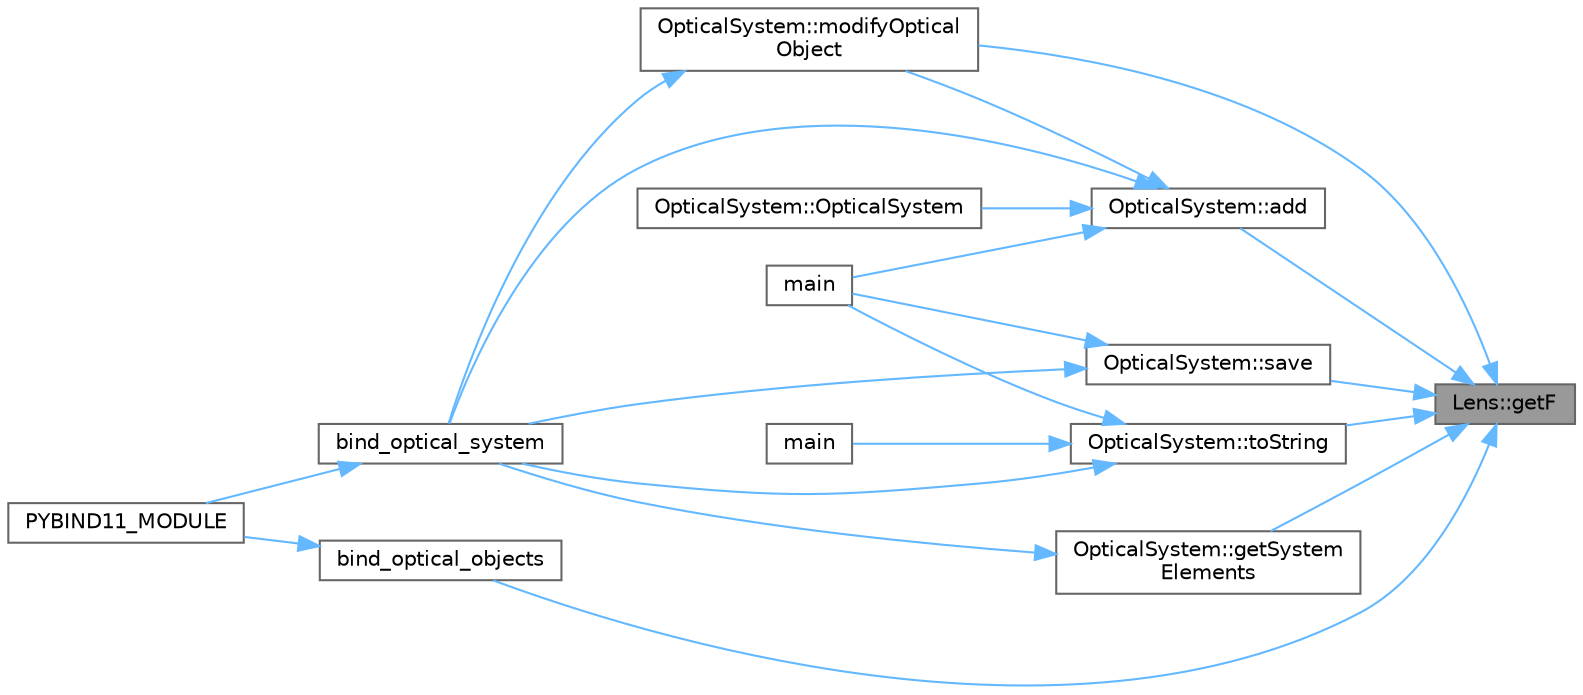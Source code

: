 digraph "Lens::getF"
{
 // LATEX_PDF_SIZE
  bgcolor="transparent";
  edge [fontname=Helvetica,fontsize=10,labelfontname=Helvetica,labelfontsize=10];
  node [fontname=Helvetica,fontsize=10,shape=box,height=0.2,width=0.4];
  rankdir="RL";
  Node1 [id="Node000001",label="Lens::getF",height=0.2,width=0.4,color="gray40", fillcolor="grey60", style="filled", fontcolor="black",tooltip="Retrieves the focal length of the lens."];
  Node1 -> Node2 [id="edge1_Node000001_Node000002",dir="back",color="steelblue1",style="solid",tooltip=" "];
  Node2 [id="Node000002",label="OpticalSystem::add",height=0.2,width=0.4,color="grey40", fillcolor="white", style="filled",URL="$classOpticalSystem.html#ae6db07d9e1f87f8e806754e82ade380e",tooltip="Adds an OpticalObject to the system."];
  Node2 -> Node3 [id="edge2_Node000002_Node000003",dir="back",color="steelblue1",style="solid",tooltip=" "];
  Node3 [id="Node000003",label="bind_optical_system",height=0.2,width=0.4,color="grey40", fillcolor="white", style="filled",URL="$bind__optical__system_8cpp.html#a4d9ce1c1e7f84524c60bc1fcaf35fb22",tooltip="Binds the C++ ray structure and OpticalSystem class to Python."];
  Node3 -> Node4 [id="edge3_Node000003_Node000004",dir="back",color="steelblue1",style="solid",tooltip=" "];
  Node4 [id="Node000004",label="PYBIND11_MODULE",height=0.2,width=0.4,color="grey40", fillcolor="white", style="filled",URL="$optisim__bindings_8cpp.html#a82d65b89848c085bfa58a60cdd31d6f6",tooltip="Main pybind11 module definition for the OptiSim library."];
  Node2 -> Node5 [id="edge4_Node000002_Node000005",dir="back",color="steelblue1",style="solid",tooltip=" "];
  Node5 [id="Node000005",label="main",height=0.2,width=0.4,color="grey40", fillcolor="white", style="filled",URL="$example_8cpp.html#ae66f6b31b5ad750f1fe042a706a4e3d4",tooltip=" "];
  Node2 -> Node6 [id="edge5_Node000002_Node000006",dir="back",color="steelblue1",style="solid",tooltip=" "];
  Node6 [id="Node000006",label="OpticalSystem::modifyOptical\lObject",height=0.2,width=0.4,color="grey40", fillcolor="white", style="filled",URL="$classOpticalSystem.html#a2305f7a60f669b2a058f5e6ea8565186",tooltip="Modifies a property of an existing OpticalObject by its name."];
  Node6 -> Node3 [id="edge6_Node000006_Node000003",dir="back",color="steelblue1",style="solid",tooltip=" "];
  Node2 -> Node7 [id="edge7_Node000002_Node000007",dir="back",color="steelblue1",style="solid",tooltip=" "];
  Node7 [id="Node000007",label="OpticalSystem::OpticalSystem",height=0.2,width=0.4,color="grey40", fillcolor="white", style="filled",URL="$classOpticalSystem.html#a69f88a3c7ef96026d36dba71768e5a89",tooltip="Constructs an OpticalSystem by loading its configuration from a json file."];
  Node1 -> Node8 [id="edge8_Node000001_Node000008",dir="back",color="steelblue1",style="solid",tooltip=" "];
  Node8 [id="Node000008",label="bind_optical_objects",height=0.2,width=0.4,color="grey40", fillcolor="white", style="filled",URL="$bind__optical__objects_8cpp.html#abed024fc05ed7a9f896dd57e37f6faa9",tooltip="Binds the C++ OpticalObject class and its derived classes to Python."];
  Node8 -> Node4 [id="edge9_Node000008_Node000004",dir="back",color="steelblue1",style="solid",tooltip=" "];
  Node1 -> Node9 [id="edge10_Node000001_Node000009",dir="back",color="steelblue1",style="solid",tooltip=" "];
  Node9 [id="Node000009",label="OpticalSystem::getSystem\lElements",height=0.2,width=0.4,color="grey40", fillcolor="white", style="filled",URL="$classOpticalSystem.html#ae816a770d4ba9db4ac7da99f77465d35",tooltip="Retrieves a map of all optical elements in the system."];
  Node9 -> Node3 [id="edge11_Node000009_Node000003",dir="back",color="steelblue1",style="solid",tooltip=" "];
  Node1 -> Node6 [id="edge12_Node000001_Node000006",dir="back",color="steelblue1",style="solid",tooltip=" "];
  Node1 -> Node10 [id="edge13_Node000001_Node000010",dir="back",color="steelblue1",style="solid",tooltip=" "];
  Node10 [id="Node000010",label="OpticalSystem::save",height=0.2,width=0.4,color="grey40", fillcolor="white", style="filled",URL="$classOpticalSystem.html#a0dd5b63cca2a07cd0de55802e210f343",tooltip="Saves the current configuration of the optical system to a file."];
  Node10 -> Node3 [id="edge14_Node000010_Node000003",dir="back",color="steelblue1",style="solid",tooltip=" "];
  Node10 -> Node5 [id="edge15_Node000010_Node000005",dir="back",color="steelblue1",style="solid",tooltip=" "];
  Node1 -> Node11 [id="edge16_Node000001_Node000011",dir="back",color="steelblue1",style="solid",tooltip=" "];
  Node11 [id="Node000011",label="OpticalSystem::toString",height=0.2,width=0.4,color="grey40", fillcolor="white", style="filled",URL="$classOpticalSystem.html#a8a12e61ebbbb656507d8dd379f99f85e",tooltip="Prints a string representation of the optical system to an output stream."];
  Node11 -> Node3 [id="edge17_Node000011_Node000003",dir="back",color="steelblue1",style="solid",tooltip=" "];
  Node11 -> Node5 [id="edge18_Node000011_Node000005",dir="back",color="steelblue1",style="solid",tooltip=" "];
  Node11 -> Node12 [id="edge19_Node000011_Node000012",dir="back",color="steelblue1",style="solid",tooltip=" "];
  Node12 [id="Node000012",label="main",height=0.2,width=0.4,color="grey40", fillcolor="white", style="filled",URL="$OptiSim_8cpp.html#a0ddf1224851353fc92bfbff6f499fa97",tooltip="The main entry point of the OptiSim application."];
}
